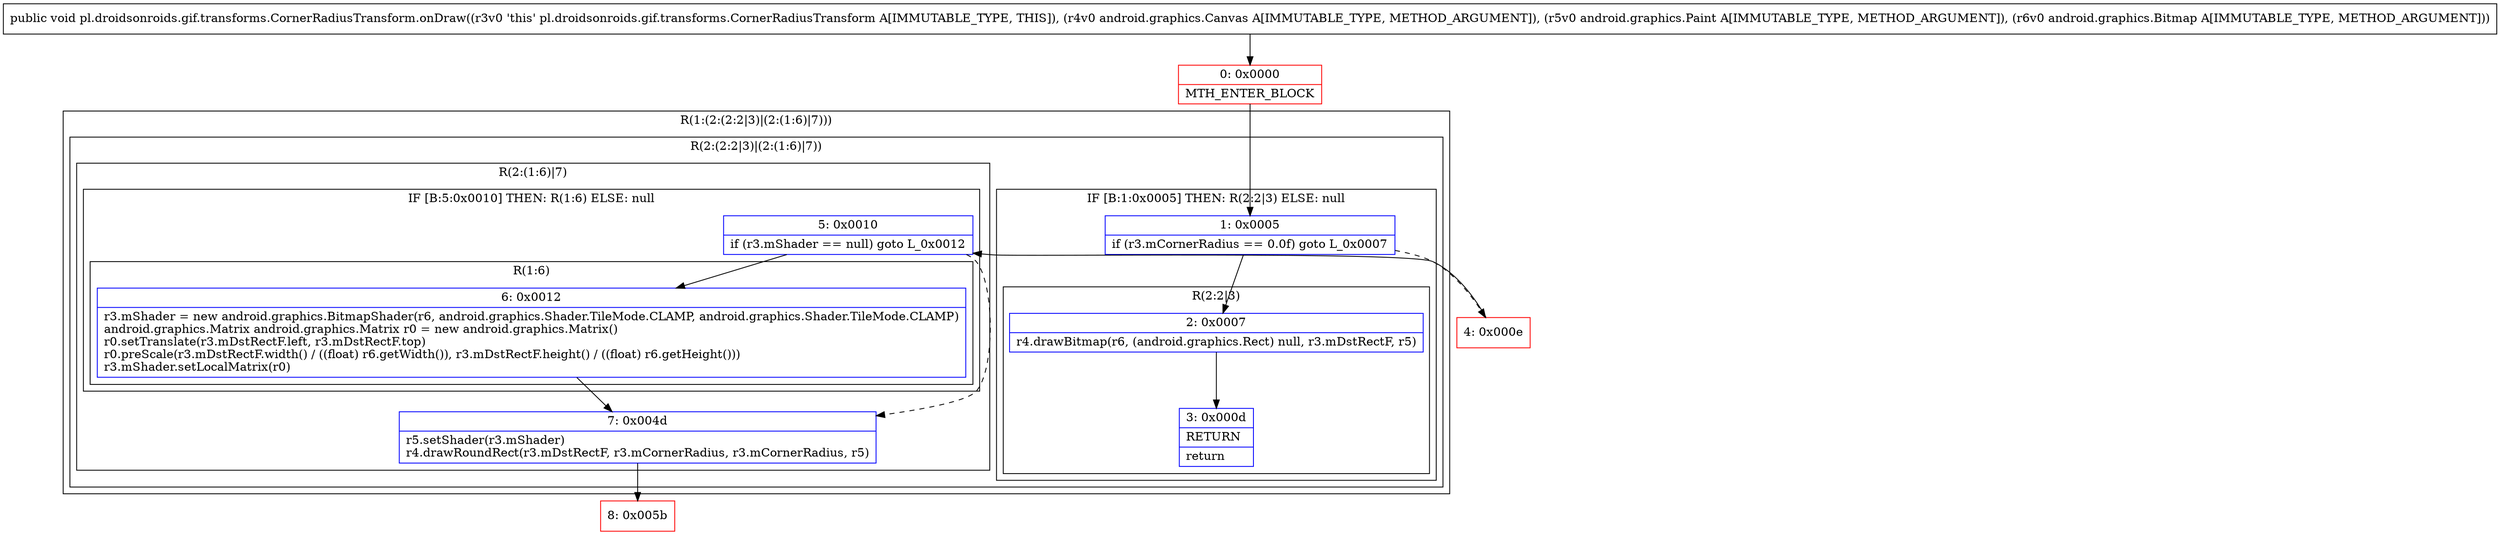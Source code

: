 digraph "CFG forpl.droidsonroids.gif.transforms.CornerRadiusTransform.onDraw(Landroid\/graphics\/Canvas;Landroid\/graphics\/Paint;Landroid\/graphics\/Bitmap;)V" {
subgraph cluster_Region_971073062 {
label = "R(1:(2:(2:2|3)|(2:(1:6)|7)))";
node [shape=record,color=blue];
subgraph cluster_Region_1481091230 {
label = "R(2:(2:2|3)|(2:(1:6)|7))";
node [shape=record,color=blue];
subgraph cluster_IfRegion_1053400634 {
label = "IF [B:1:0x0005] THEN: R(2:2|3) ELSE: null";
node [shape=record,color=blue];
Node_1 [shape=record,label="{1\:\ 0x0005|if (r3.mCornerRadius == 0.0f) goto L_0x0007\l}"];
subgraph cluster_Region_1453270828 {
label = "R(2:2|3)";
node [shape=record,color=blue];
Node_2 [shape=record,label="{2\:\ 0x0007|r4.drawBitmap(r6, (android.graphics.Rect) null, r3.mDstRectF, r5)\l}"];
Node_3 [shape=record,label="{3\:\ 0x000d|RETURN\l|return\l}"];
}
}
subgraph cluster_Region_1694350223 {
label = "R(2:(1:6)|7)";
node [shape=record,color=blue];
subgraph cluster_IfRegion_26995926 {
label = "IF [B:5:0x0010] THEN: R(1:6) ELSE: null";
node [shape=record,color=blue];
Node_5 [shape=record,label="{5\:\ 0x0010|if (r3.mShader == null) goto L_0x0012\l}"];
subgraph cluster_Region_218841364 {
label = "R(1:6)";
node [shape=record,color=blue];
Node_6 [shape=record,label="{6\:\ 0x0012|r3.mShader = new android.graphics.BitmapShader(r6, android.graphics.Shader.TileMode.CLAMP, android.graphics.Shader.TileMode.CLAMP)\landroid.graphics.Matrix android.graphics.Matrix r0 = new android.graphics.Matrix()\lr0.setTranslate(r3.mDstRectF.left, r3.mDstRectF.top)\lr0.preScale(r3.mDstRectF.width() \/ ((float) r6.getWidth()), r3.mDstRectF.height() \/ ((float) r6.getHeight()))\lr3.mShader.setLocalMatrix(r0)\l}"];
}
}
Node_7 [shape=record,label="{7\:\ 0x004d|r5.setShader(r3.mShader)\lr4.drawRoundRect(r3.mDstRectF, r3.mCornerRadius, r3.mCornerRadius, r5)\l}"];
}
}
}
Node_0 [shape=record,color=red,label="{0\:\ 0x0000|MTH_ENTER_BLOCK\l}"];
Node_4 [shape=record,color=red,label="{4\:\ 0x000e}"];
Node_8 [shape=record,color=red,label="{8\:\ 0x005b}"];
MethodNode[shape=record,label="{public void pl.droidsonroids.gif.transforms.CornerRadiusTransform.onDraw((r3v0 'this' pl.droidsonroids.gif.transforms.CornerRadiusTransform A[IMMUTABLE_TYPE, THIS]), (r4v0 android.graphics.Canvas A[IMMUTABLE_TYPE, METHOD_ARGUMENT]), (r5v0 android.graphics.Paint A[IMMUTABLE_TYPE, METHOD_ARGUMENT]), (r6v0 android.graphics.Bitmap A[IMMUTABLE_TYPE, METHOD_ARGUMENT])) }"];
MethodNode -> Node_0;
Node_1 -> Node_2;
Node_1 -> Node_4[style=dashed];
Node_2 -> Node_3;
Node_5 -> Node_6;
Node_5 -> Node_7[style=dashed];
Node_6 -> Node_7;
Node_7 -> Node_8;
Node_0 -> Node_1;
Node_4 -> Node_5;
}

